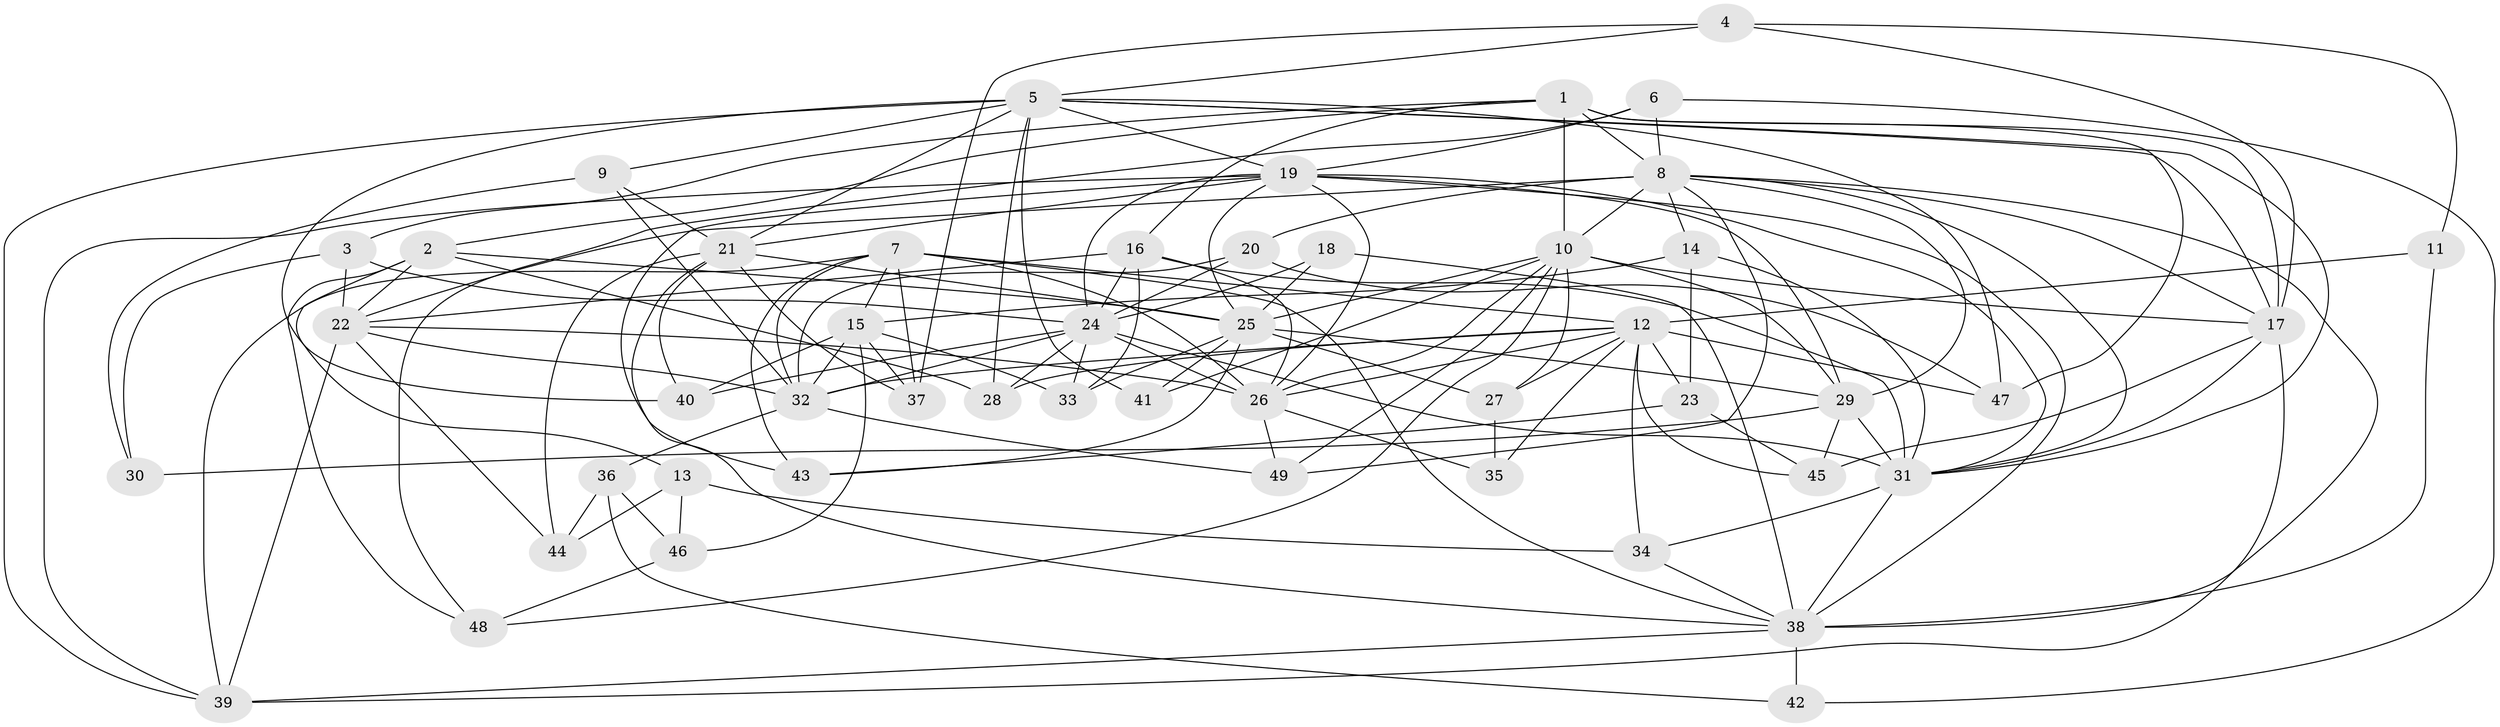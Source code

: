 // original degree distribution, {4: 1.0}
// Generated by graph-tools (version 1.1) at 2025/54/03/04/25 22:54:05]
// undirected, 49 vertices, 145 edges
graph export_dot {
  node [color=gray90,style=filled];
  1;
  2;
  3;
  4;
  5;
  6;
  7;
  8;
  9;
  10;
  11;
  12;
  13;
  14;
  15;
  16;
  17;
  18;
  19;
  20;
  21;
  22;
  23;
  24;
  25;
  26;
  27;
  28;
  29;
  30;
  31;
  32;
  33;
  34;
  35;
  36;
  37;
  38;
  39;
  40;
  41;
  42;
  43;
  44;
  45;
  46;
  47;
  48;
  49;
  1 -- 2 [weight=2.0];
  1 -- 3 [weight=1.0];
  1 -- 8 [weight=2.0];
  1 -- 10 [weight=2.0];
  1 -- 16 [weight=1.0];
  1 -- 17 [weight=1.0];
  1 -- 47 [weight=1.0];
  2 -- 13 [weight=1.0];
  2 -- 22 [weight=2.0];
  2 -- 25 [weight=1.0];
  2 -- 28 [weight=1.0];
  2 -- 48 [weight=1.0];
  3 -- 22 [weight=1.0];
  3 -- 24 [weight=1.0];
  3 -- 30 [weight=1.0];
  4 -- 5 [weight=1.0];
  4 -- 11 [weight=1.0];
  4 -- 17 [weight=1.0];
  4 -- 37 [weight=1.0];
  5 -- 9 [weight=1.0];
  5 -- 17 [weight=1.0];
  5 -- 19 [weight=1.0];
  5 -- 21 [weight=1.0];
  5 -- 28 [weight=1.0];
  5 -- 31 [weight=1.0];
  5 -- 39 [weight=1.0];
  5 -- 40 [weight=1.0];
  5 -- 41 [weight=2.0];
  5 -- 47 [weight=1.0];
  6 -- 8 [weight=1.0];
  6 -- 19 [weight=1.0];
  6 -- 42 [weight=1.0];
  6 -- 48 [weight=1.0];
  7 -- 12 [weight=2.0];
  7 -- 15 [weight=1.0];
  7 -- 26 [weight=2.0];
  7 -- 32 [weight=1.0];
  7 -- 37 [weight=1.0];
  7 -- 38 [weight=1.0];
  7 -- 39 [weight=1.0];
  7 -- 43 [weight=1.0];
  8 -- 10 [weight=1.0];
  8 -- 14 [weight=1.0];
  8 -- 17 [weight=1.0];
  8 -- 20 [weight=1.0];
  8 -- 22 [weight=1.0];
  8 -- 29 [weight=1.0];
  8 -- 31 [weight=1.0];
  8 -- 38 [weight=1.0];
  8 -- 49 [weight=1.0];
  9 -- 21 [weight=1.0];
  9 -- 30 [weight=1.0];
  9 -- 32 [weight=1.0];
  10 -- 17 [weight=1.0];
  10 -- 25 [weight=1.0];
  10 -- 26 [weight=1.0];
  10 -- 27 [weight=1.0];
  10 -- 29 [weight=2.0];
  10 -- 41 [weight=1.0];
  10 -- 48 [weight=1.0];
  10 -- 49 [weight=1.0];
  11 -- 12 [weight=1.0];
  11 -- 38 [weight=2.0];
  12 -- 23 [weight=1.0];
  12 -- 26 [weight=1.0];
  12 -- 27 [weight=1.0];
  12 -- 28 [weight=1.0];
  12 -- 32 [weight=1.0];
  12 -- 34 [weight=1.0];
  12 -- 35 [weight=1.0];
  12 -- 45 [weight=1.0];
  12 -- 47 [weight=1.0];
  13 -- 34 [weight=1.0];
  13 -- 44 [weight=1.0];
  13 -- 46 [weight=1.0];
  14 -- 15 [weight=1.0];
  14 -- 23 [weight=1.0];
  14 -- 31 [weight=1.0];
  15 -- 32 [weight=2.0];
  15 -- 33 [weight=1.0];
  15 -- 37 [weight=1.0];
  15 -- 40 [weight=1.0];
  15 -- 46 [weight=1.0];
  16 -- 22 [weight=2.0];
  16 -- 24 [weight=2.0];
  16 -- 26 [weight=2.0];
  16 -- 31 [weight=2.0];
  16 -- 33 [weight=1.0];
  17 -- 31 [weight=1.0];
  17 -- 39 [weight=1.0];
  17 -- 45 [weight=1.0];
  18 -- 24 [weight=1.0];
  18 -- 25 [weight=2.0];
  18 -- 38 [weight=1.0];
  19 -- 21 [weight=1.0];
  19 -- 24 [weight=1.0];
  19 -- 25 [weight=1.0];
  19 -- 26 [weight=1.0];
  19 -- 29 [weight=2.0];
  19 -- 31 [weight=1.0];
  19 -- 38 [weight=1.0];
  19 -- 39 [weight=1.0];
  19 -- 43 [weight=1.0];
  20 -- 24 [weight=1.0];
  20 -- 32 [weight=1.0];
  20 -- 47 [weight=1.0];
  21 -- 25 [weight=1.0];
  21 -- 37 [weight=1.0];
  21 -- 38 [weight=1.0];
  21 -- 40 [weight=1.0];
  21 -- 44 [weight=1.0];
  22 -- 26 [weight=1.0];
  22 -- 32 [weight=1.0];
  22 -- 39 [weight=1.0];
  22 -- 44 [weight=1.0];
  23 -- 43 [weight=1.0];
  23 -- 45 [weight=1.0];
  24 -- 26 [weight=1.0];
  24 -- 28 [weight=1.0];
  24 -- 31 [weight=1.0];
  24 -- 32 [weight=1.0];
  24 -- 33 [weight=1.0];
  24 -- 40 [weight=1.0];
  25 -- 27 [weight=1.0];
  25 -- 29 [weight=2.0];
  25 -- 33 [weight=1.0];
  25 -- 41 [weight=1.0];
  25 -- 43 [weight=1.0];
  26 -- 35 [weight=2.0];
  26 -- 49 [weight=1.0];
  27 -- 35 [weight=1.0];
  29 -- 30 [weight=2.0];
  29 -- 31 [weight=2.0];
  29 -- 45 [weight=1.0];
  31 -- 34 [weight=1.0];
  31 -- 38 [weight=1.0];
  32 -- 36 [weight=1.0];
  32 -- 49 [weight=1.0];
  34 -- 38 [weight=1.0];
  36 -- 42 [weight=1.0];
  36 -- 44 [weight=1.0];
  36 -- 46 [weight=1.0];
  38 -- 39 [weight=1.0];
  38 -- 42 [weight=2.0];
  46 -- 48 [weight=1.0];
}
